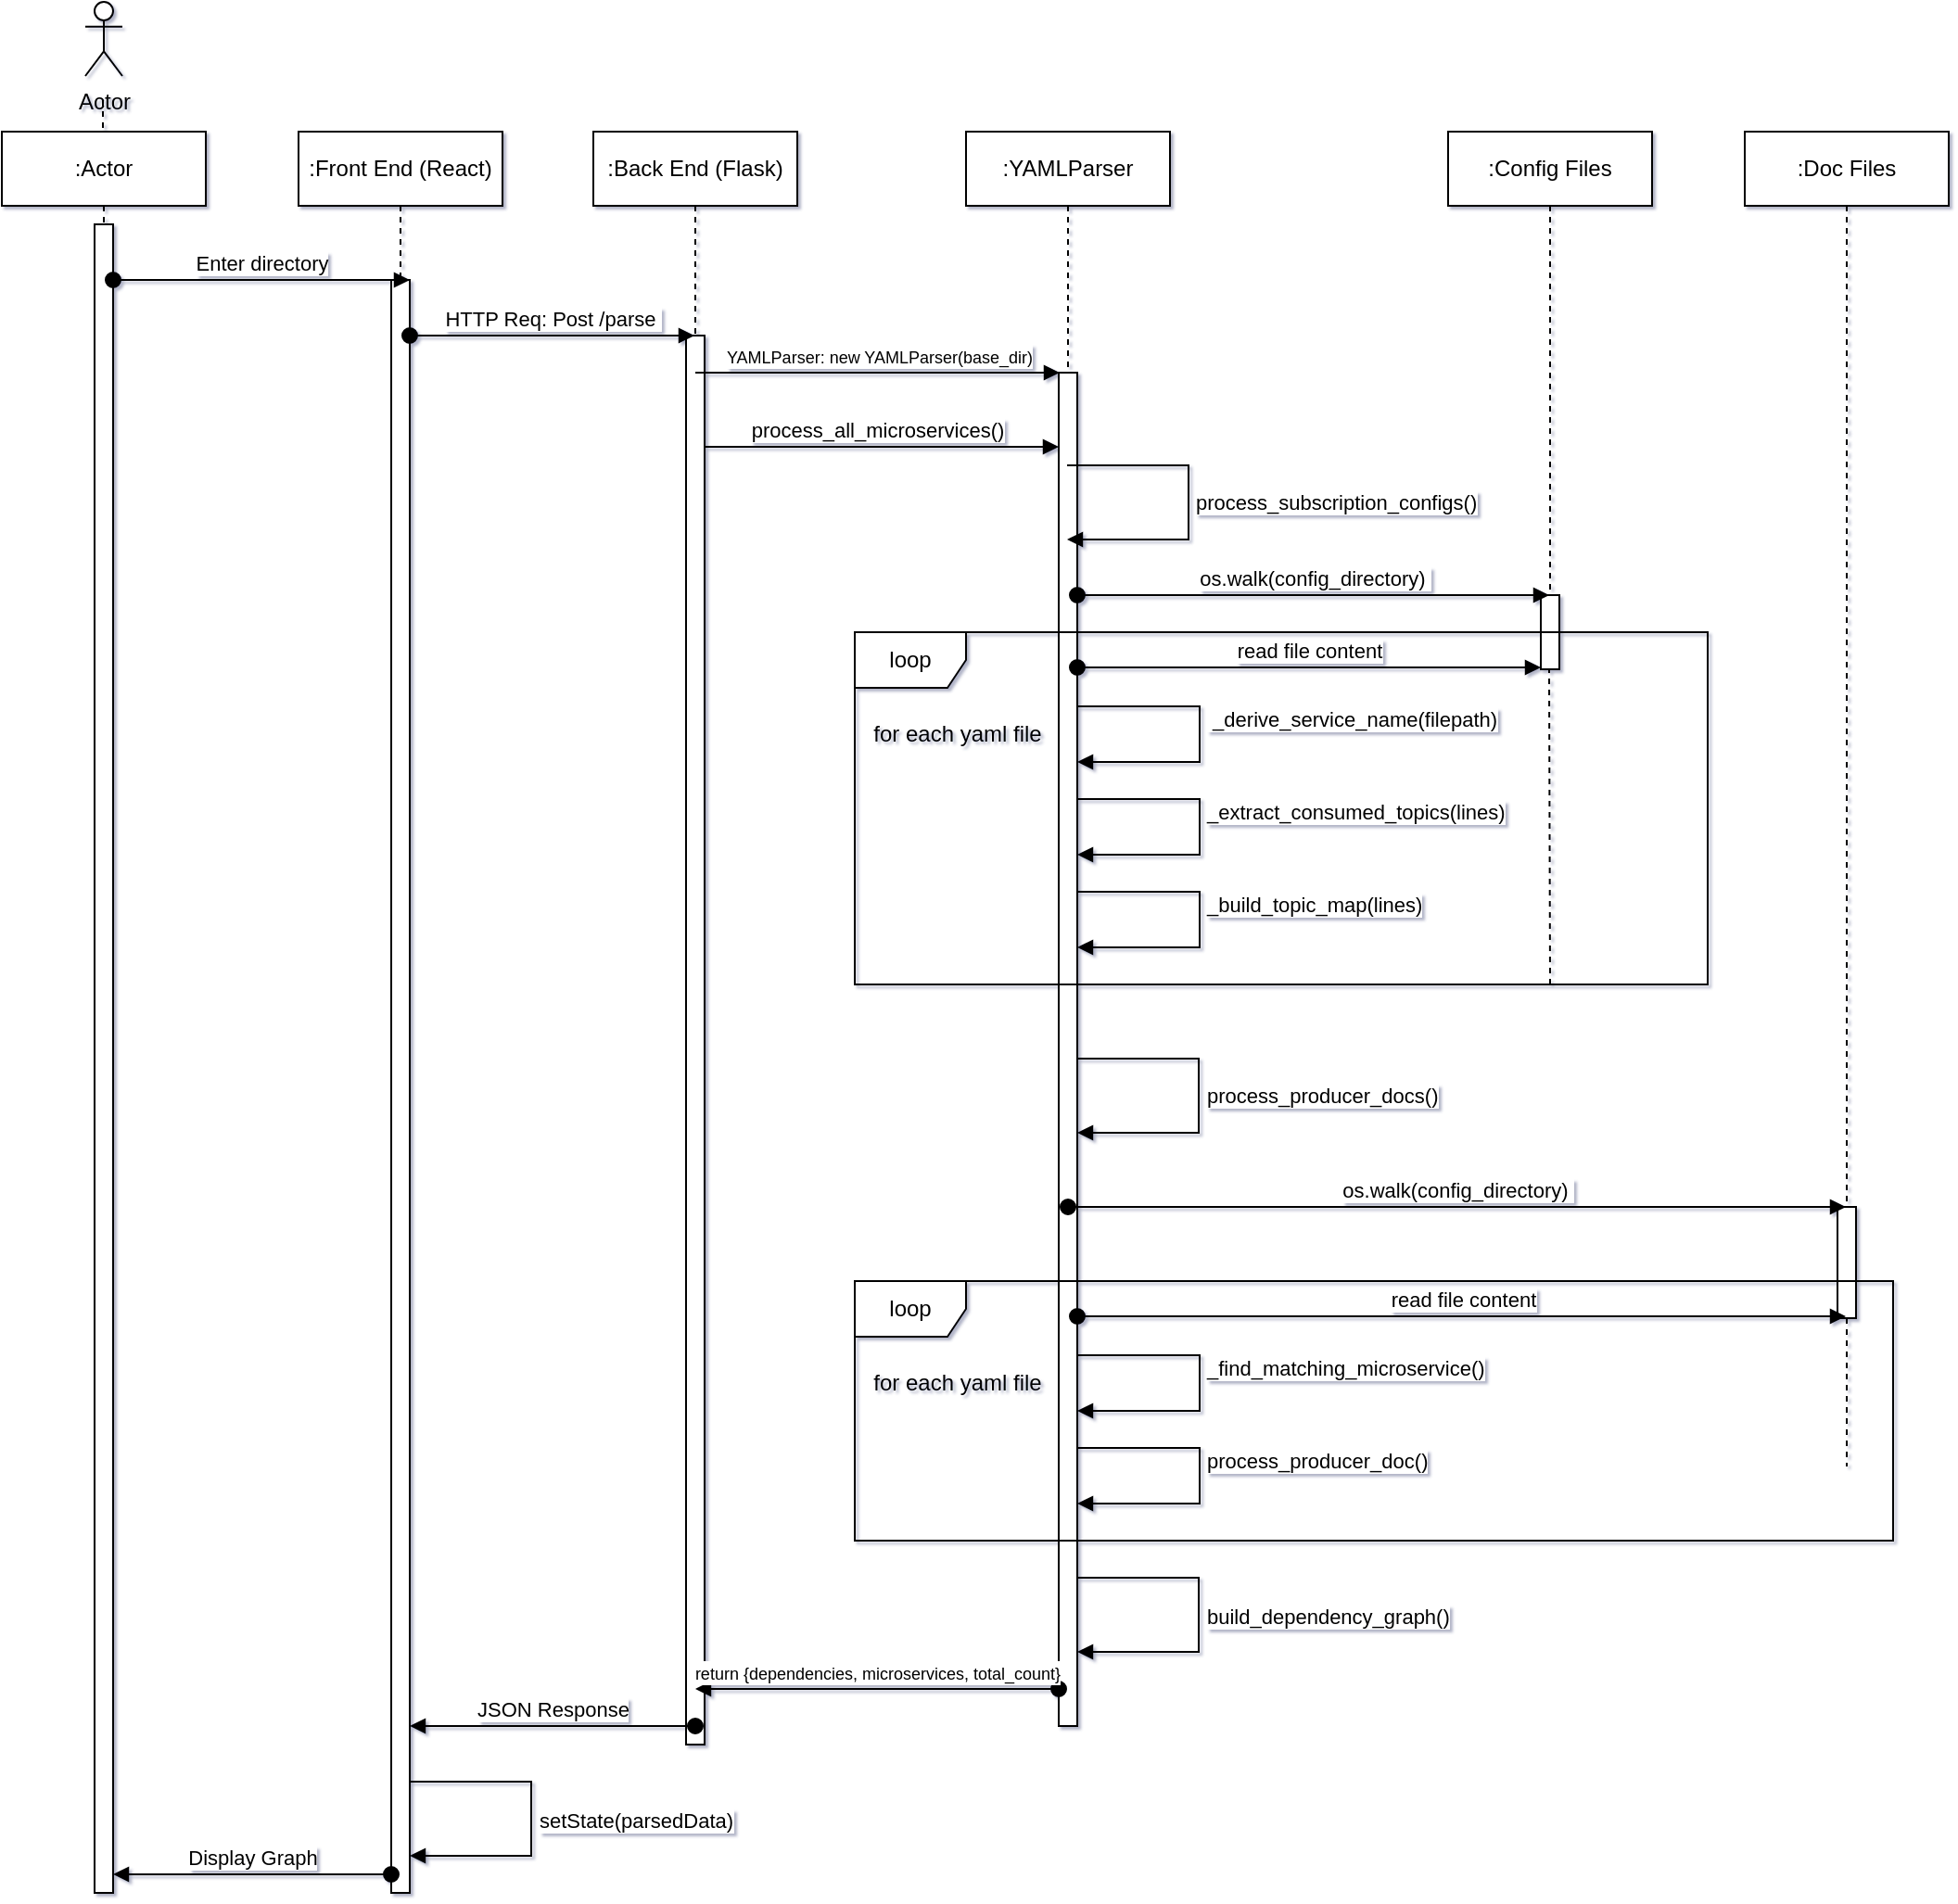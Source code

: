 <mxfile version="28.1.0">
  <diagram name="Sayfa -1" id="Se-Th1L1r2ViK5l1ojqv">
    <mxGraphModel dx="1375" dy="787" grid="1" gridSize="10" guides="1" tooltips="1" connect="1" arrows="1" fold="1" page="1" pageScale="1" pageWidth="827" pageHeight="1169" background="#FFFFFF" math="0" shadow="1">
      <root>
        <mxCell id="0" />
        <mxCell id="1" parent="0" />
        <mxCell id="Xx9EbbV-DhoLECwuih-q-16" value=":Config Files" style="shape=umlLifeline;perimeter=lifelinePerimeter;whiteSpace=wrap;html=1;container=1;dropTarget=0;collapsible=0;recursiveResize=0;outlineConnect=0;portConstraint=eastwest;newEdgeStyle={&quot;curved&quot;:0,&quot;rounded&quot;:0};" vertex="1" parent="1">
          <mxGeometry x="820" y="160" width="110" height="290" as="geometry" />
        </mxCell>
        <mxCell id="Xx9EbbV-DhoLECwuih-q-33" value="" style="html=1;points=[[0,0,0,0,5],[0,1,0,0,-5],[1,0,0,0,5],[1,1,0,0,-5]];perimeter=orthogonalPerimeter;outlineConnect=0;targetShapes=umlLifeline;portConstraint=eastwest;newEdgeStyle={&quot;curved&quot;:0,&quot;rounded&quot;:0};" vertex="1" parent="1">
          <mxGeometry x="870" y="410" width="10" height="40" as="geometry" />
        </mxCell>
        <mxCell id="Xx9EbbV-DhoLECwuih-q-27" value="process_all_microservices()" style="html=1;verticalAlign=bottom;startArrow=oval;startFill=1;endArrow=block;startSize=8;curved=0;rounded=0;" edge="1" parent="1">
          <mxGeometry width="60" relative="1" as="geometry">
            <mxPoint x="414" y="330" as="sourcePoint" />
            <mxPoint x="610" y="330" as="targetPoint" />
          </mxGeometry>
        </mxCell>
        <mxCell id="Xx9EbbV-DhoLECwuih-q-1" value="Actor" style="shape=umlActor;verticalLabelPosition=bottom;verticalAlign=top;html=1;outlineConnect=0;" vertex="1" parent="1">
          <mxGeometry x="85" y="90" width="20" height="40" as="geometry" />
        </mxCell>
        <mxCell id="Xx9EbbV-DhoLECwuih-q-3" value="" style="endArrow=none;dashed=1;html=1;rounded=0;" edge="1" parent="1">
          <mxGeometry width="50" height="50" relative="1" as="geometry">
            <mxPoint x="94.5" y="170" as="sourcePoint" />
            <mxPoint x="94.5" y="140" as="targetPoint" />
          </mxGeometry>
        </mxCell>
        <mxCell id="Xx9EbbV-DhoLECwuih-q-11" value=":Actor" style="shape=umlLifeline;perimeter=lifelinePerimeter;whiteSpace=wrap;html=1;container=1;dropTarget=0;collapsible=0;recursiveResize=0;outlineConnect=0;portConstraint=eastwest;newEdgeStyle={&quot;curved&quot;:0,&quot;rounded&quot;:0};" vertex="1" parent="1">
          <mxGeometry x="40" y="160" width="110" height="290" as="geometry" />
        </mxCell>
        <mxCell id="Xx9EbbV-DhoLECwuih-q-5" value="" style="html=1;points=[[0,0,0,0,5],[0,1,0,0,-5],[1,0,0,0,5],[1,1,0,0,-5]];perimeter=orthogonalPerimeter;outlineConnect=0;targetShapes=umlLifeline;portConstraint=eastwest;newEdgeStyle={&quot;curved&quot;:0,&quot;rounded&quot;:0};" vertex="1" parent="1">
          <mxGeometry x="90" y="210" width="10" height="900" as="geometry" />
        </mxCell>
        <mxCell id="Xx9EbbV-DhoLECwuih-q-12" value=":Front End (React)" style="shape=umlLifeline;perimeter=lifelinePerimeter;whiteSpace=wrap;html=1;container=1;dropTarget=0;collapsible=0;recursiveResize=0;outlineConnect=0;portConstraint=eastwest;newEdgeStyle={&quot;curved&quot;:0,&quot;rounded&quot;:0};" vertex="1" parent="1">
          <mxGeometry x="200" y="160" width="110" height="950" as="geometry" />
        </mxCell>
        <mxCell id="Xx9EbbV-DhoLECwuih-q-25" value="" style="html=1;points=[[0,0,0,0,5],[0,1,0,0,-5],[1,0,0,0,5],[1,1,0,0,-5]];perimeter=orthogonalPerimeter;outlineConnect=0;targetShapes=umlLifeline;portConstraint=eastwest;newEdgeStyle={&quot;curved&quot;:0,&quot;rounded&quot;:0};" vertex="1" parent="Xx9EbbV-DhoLECwuih-q-12">
          <mxGeometry x="50" y="80" width="10" height="870" as="geometry" />
        </mxCell>
        <mxCell id="Xx9EbbV-DhoLECwuih-q-13" value="Enter directory" style="html=1;verticalAlign=bottom;startArrow=oval;startFill=1;endArrow=block;startSize=8;curved=0;rounded=0;" edge="1" parent="1">
          <mxGeometry width="60" relative="1" as="geometry">
            <mxPoint x="100" y="240" as="sourcePoint" />
            <mxPoint x="260" y="240" as="targetPoint" />
          </mxGeometry>
        </mxCell>
        <mxCell id="Xx9EbbV-DhoLECwuih-q-14" value=":Back End (Flask)" style="shape=umlLifeline;perimeter=lifelinePerimeter;whiteSpace=wrap;html=1;container=1;dropTarget=0;collapsible=0;recursiveResize=0;outlineConnect=0;portConstraint=eastwest;newEdgeStyle={&quot;curved&quot;:0,&quot;rounded&quot;:0};" vertex="1" parent="1">
          <mxGeometry x="359" y="160" width="110" height="870" as="geometry" />
        </mxCell>
        <mxCell id="Xx9EbbV-DhoLECwuih-q-26" value="" style="html=1;points=[[0,0,0,0,5],[0,1,0,0,-5],[1,0,0,0,5],[1,1,0,0,-5]];perimeter=orthogonalPerimeter;outlineConnect=0;targetShapes=umlLifeline;portConstraint=eastwest;newEdgeStyle={&quot;curved&quot;:0,&quot;rounded&quot;:0};" vertex="1" parent="Xx9EbbV-DhoLECwuih-q-14">
          <mxGeometry x="50" y="110" width="10" height="760" as="geometry" />
        </mxCell>
        <mxCell id="Xx9EbbV-DhoLECwuih-q-15" value=":YAMLParser" style="shape=umlLifeline;perimeter=lifelinePerimeter;whiteSpace=wrap;html=1;container=1;dropTarget=0;collapsible=0;recursiveResize=0;outlineConnect=0;portConstraint=eastwest;newEdgeStyle={&quot;curved&quot;:0,&quot;rounded&quot;:0};" vertex="1" parent="1">
          <mxGeometry x="560" y="160" width="110" height="860" as="geometry" />
        </mxCell>
        <mxCell id="Xx9EbbV-DhoLECwuih-q-22" value="" style="html=1;points=[[0,0,0,0,5],[0,1,0,0,-5],[1,0,0,0,5],[1,1,0,0,-5]];perimeter=orthogonalPerimeter;outlineConnect=0;targetShapes=umlLifeline;portConstraint=eastwest;newEdgeStyle={&quot;curved&quot;:0,&quot;rounded&quot;:0};" vertex="1" parent="Xx9EbbV-DhoLECwuih-q-15">
          <mxGeometry x="50" y="130" width="10" height="730" as="geometry" />
        </mxCell>
        <mxCell id="Xx9EbbV-DhoLECwuih-q-17" value=":Doc Files" style="shape=umlLifeline;perimeter=lifelinePerimeter;whiteSpace=wrap;html=1;container=1;dropTarget=0;collapsible=0;recursiveResize=0;outlineConnect=0;portConstraint=eastwest;newEdgeStyle={&quot;curved&quot;:0,&quot;rounded&quot;:0};" vertex="1" parent="1">
          <mxGeometry x="980" y="160" width="110" height="720" as="geometry" />
        </mxCell>
        <mxCell id="Xx9EbbV-DhoLECwuih-q-42" value="" style="html=1;points=[[0,0,0,0,5],[0,1,0,0,-5],[1,0,0,0,5],[1,1,0,0,-5]];perimeter=orthogonalPerimeter;outlineConnect=0;targetShapes=umlLifeline;portConstraint=eastwest;newEdgeStyle={&quot;curved&quot;:0,&quot;rounded&quot;:0};" vertex="1" parent="Xx9EbbV-DhoLECwuih-q-17">
          <mxGeometry x="50" y="580" width="10" height="60" as="geometry" />
        </mxCell>
        <mxCell id="Xx9EbbV-DhoLECwuih-q-19" value="HTTP Req: Post /parse&amp;nbsp;" style="html=1;verticalAlign=bottom;startArrow=oval;startFill=1;endArrow=block;startSize=8;curved=0;rounded=0;" edge="1" parent="1" target="Xx9EbbV-DhoLECwuih-q-14">
          <mxGeometry width="60" relative="1" as="geometry">
            <mxPoint x="260" y="270" as="sourcePoint" />
            <mxPoint x="320" y="270" as="targetPoint" />
          </mxGeometry>
        </mxCell>
        <mxCell id="Xx9EbbV-DhoLECwuih-q-23" value="&lt;font style=&quot;font-size: 9px;&quot;&gt;YAMLParser: new YAMLParser(base_dir)&lt;/font&gt;" style="html=1;verticalAlign=bottom;endArrow=block;curved=0;rounded=0;entryX=0;entryY=0;entryDx=0;entryDy=5;" edge="1" parent="1">
          <mxGeometry relative="1" as="geometry">
            <mxPoint x="414" y="290" as="sourcePoint" />
            <mxPoint x="610.5" y="290" as="targetPoint" />
          </mxGeometry>
        </mxCell>
        <mxCell id="Xx9EbbV-DhoLECwuih-q-29" value="process_subscription_configs()" style="html=1;align=left;spacingLeft=2;endArrow=block;rounded=0;edgeStyle=orthogonalEdgeStyle;curved=0;rounded=0;" edge="1" parent="1">
          <mxGeometry relative="1" as="geometry">
            <mxPoint x="614.5" y="340" as="sourcePoint" />
            <Array as="points">
              <mxPoint x="680" y="340" />
              <mxPoint x="680" y="380" />
            </Array>
            <mxPoint x="614.5" y="380" as="targetPoint" />
          </mxGeometry>
        </mxCell>
        <mxCell id="Xx9EbbV-DhoLECwuih-q-31" value="os.walk(config_directory)&amp;nbsp;" style="html=1;verticalAlign=bottom;startArrow=oval;startFill=1;endArrow=block;startSize=8;curved=0;rounded=0;" edge="1" parent="1" target="Xx9EbbV-DhoLECwuih-q-16">
          <mxGeometry width="60" relative="1" as="geometry">
            <mxPoint x="620" y="410" as="sourcePoint" />
            <mxPoint x="680" y="410" as="targetPoint" />
          </mxGeometry>
        </mxCell>
        <mxCell id="Xx9EbbV-DhoLECwuih-q-32" value="loop" style="shape=umlFrame;whiteSpace=wrap;html=1;pointerEvents=0;" vertex="1" parent="1">
          <mxGeometry x="500" y="430" width="460" height="190" as="geometry" />
        </mxCell>
        <mxCell id="Xx9EbbV-DhoLECwuih-q-34" value="&lt;div&gt;for each&amp;nbsp;yaml file&lt;/div&gt;" style="text;html=1;align=center;verticalAlign=middle;resizable=0;points=[];autosize=1;strokeColor=none;fillColor=none;" vertex="1" parent="1">
          <mxGeometry x="500" y="470" width="110" height="30" as="geometry" />
        </mxCell>
        <mxCell id="Xx9EbbV-DhoLECwuih-q-35" value="read file content" style="html=1;verticalAlign=bottom;startArrow=oval;startFill=1;endArrow=block;startSize=8;curved=0;rounded=0;" edge="1" parent="1" target="Xx9EbbV-DhoLECwuih-q-33">
          <mxGeometry width="60" relative="1" as="geometry">
            <mxPoint x="620" y="449" as="sourcePoint" />
            <mxPoint x="680" y="449" as="targetPoint" />
          </mxGeometry>
        </mxCell>
        <mxCell id="Xx9EbbV-DhoLECwuih-q-36" value="&amp;nbsp;_derive_service_name(filepath)" style="html=1;align=left;spacingLeft=2;endArrow=block;rounded=0;edgeStyle=orthogonalEdgeStyle;curved=0;rounded=0;" edge="1" parent="1">
          <mxGeometry x="-0.117" relative="1" as="geometry">
            <mxPoint x="620" y="470" as="sourcePoint" />
            <Array as="points">
              <mxPoint x="686" y="470" />
              <mxPoint x="686" y="500" />
              <mxPoint x="620" y="500" />
            </Array>
            <mxPoint x="620" y="500" as="targetPoint" />
            <mxPoint y="1" as="offset" />
          </mxGeometry>
        </mxCell>
        <mxCell id="Xx9EbbV-DhoLECwuih-q-37" value="_extract_consumed_topics(lines)" style="html=1;align=left;spacingLeft=2;endArrow=block;rounded=0;edgeStyle=orthogonalEdgeStyle;curved=0;rounded=0;" edge="1" parent="1">
          <mxGeometry x="-0.117" relative="1" as="geometry">
            <mxPoint x="620" y="520" as="sourcePoint" />
            <Array as="points">
              <mxPoint x="686" y="520" />
              <mxPoint x="686" y="550" />
              <mxPoint x="620" y="550" />
            </Array>
            <mxPoint x="620" y="550" as="targetPoint" />
            <mxPoint y="1" as="offset" />
          </mxGeometry>
        </mxCell>
        <mxCell id="Xx9EbbV-DhoLECwuih-q-38" value="_build_topic_map(lines)" style="html=1;align=left;spacingLeft=2;endArrow=block;rounded=0;edgeStyle=orthogonalEdgeStyle;curved=0;rounded=0;" edge="1" parent="1">
          <mxGeometry x="-0.117" relative="1" as="geometry">
            <mxPoint x="620" y="570" as="sourcePoint" />
            <Array as="points">
              <mxPoint x="686" y="570" />
              <mxPoint x="686" y="600" />
              <mxPoint x="620" y="600" />
            </Array>
            <mxPoint x="620" y="600" as="targetPoint" />
            <mxPoint y="1" as="offset" />
          </mxGeometry>
        </mxCell>
        <mxCell id="Xx9EbbV-DhoLECwuih-q-39" value="" style="endArrow=none;dashed=1;html=1;rounded=0;" edge="1" parent="1">
          <mxGeometry width="50" height="50" relative="1" as="geometry">
            <mxPoint x="875" y="620" as="sourcePoint" />
            <mxPoint x="874.5" y="450" as="targetPoint" />
          </mxGeometry>
        </mxCell>
        <mxCell id="Xx9EbbV-DhoLECwuih-q-40" value="process_producer_docs()" style="html=1;align=left;spacingLeft=2;endArrow=block;rounded=0;edgeStyle=orthogonalEdgeStyle;curved=0;rounded=0;" edge="1" parent="1">
          <mxGeometry relative="1" as="geometry">
            <mxPoint x="620" y="660" as="sourcePoint" />
            <Array as="points">
              <mxPoint x="685.5" y="660" />
              <mxPoint x="685.5" y="700" />
            </Array>
            <mxPoint x="620" y="700" as="targetPoint" />
          </mxGeometry>
        </mxCell>
        <mxCell id="Xx9EbbV-DhoLECwuih-q-41" value="os.walk(config_directory)&amp;nbsp;" style="html=1;verticalAlign=bottom;startArrow=oval;startFill=1;endArrow=block;startSize=8;curved=0;rounded=0;" edge="1" parent="1" target="Xx9EbbV-DhoLECwuih-q-17">
          <mxGeometry width="60" relative="1" as="geometry">
            <mxPoint x="615" y="740" as="sourcePoint" />
            <mxPoint x="870" y="740" as="targetPoint" />
          </mxGeometry>
        </mxCell>
        <mxCell id="Xx9EbbV-DhoLECwuih-q-43" value="loop" style="shape=umlFrame;whiteSpace=wrap;html=1;pointerEvents=0;" vertex="1" parent="1">
          <mxGeometry x="500" y="780" width="560" height="140" as="geometry" />
        </mxCell>
        <mxCell id="Xx9EbbV-DhoLECwuih-q-44" value="&lt;div&gt;for each&amp;nbsp;yaml file&lt;/div&gt;" style="text;html=1;align=center;verticalAlign=middle;resizable=0;points=[];autosize=1;strokeColor=none;fillColor=none;" vertex="1" parent="1">
          <mxGeometry x="500" y="820" width="110" height="30" as="geometry" />
        </mxCell>
        <mxCell id="Xx9EbbV-DhoLECwuih-q-45" value="read file content" style="html=1;verticalAlign=bottom;startArrow=oval;startFill=1;endArrow=block;startSize=8;curved=0;rounded=0;" edge="1" parent="1" target="Xx9EbbV-DhoLECwuih-q-17">
          <mxGeometry width="60" relative="1" as="geometry">
            <mxPoint x="620" y="799" as="sourcePoint" />
            <mxPoint x="870" y="799" as="targetPoint" />
          </mxGeometry>
        </mxCell>
        <mxCell id="Xx9EbbV-DhoLECwuih-q-46" value="_find_matching_microservice()" style="html=1;align=left;spacingLeft=2;endArrow=block;rounded=0;edgeStyle=orthogonalEdgeStyle;curved=0;rounded=0;" edge="1" parent="1">
          <mxGeometry x="-0.117" relative="1" as="geometry">
            <mxPoint x="620" y="820" as="sourcePoint" />
            <Array as="points">
              <mxPoint x="686" y="820" />
              <mxPoint x="686" y="850" />
              <mxPoint x="620" y="850" />
            </Array>
            <mxPoint x="620" y="850" as="targetPoint" />
            <mxPoint y="1" as="offset" />
          </mxGeometry>
        </mxCell>
        <mxCell id="Xx9EbbV-DhoLECwuih-q-47" value="process_producer_doc()" style="html=1;align=left;spacingLeft=2;endArrow=block;rounded=0;edgeStyle=orthogonalEdgeStyle;curved=0;rounded=0;" edge="1" parent="1">
          <mxGeometry x="-0.117" relative="1" as="geometry">
            <mxPoint x="620" y="870" as="sourcePoint" />
            <Array as="points">
              <mxPoint x="686" y="870" />
              <mxPoint x="686" y="900" />
              <mxPoint x="620" y="900" />
            </Array>
            <mxPoint x="620" y="900" as="targetPoint" />
            <mxPoint y="1" as="offset" />
          </mxGeometry>
        </mxCell>
        <mxCell id="Xx9EbbV-DhoLECwuih-q-50" value="build_dependency_graph()" style="html=1;align=left;spacingLeft=2;endArrow=block;rounded=0;edgeStyle=orthogonalEdgeStyle;curved=0;rounded=0;" edge="1" parent="1">
          <mxGeometry x="0.006" relative="1" as="geometry">
            <mxPoint x="620" y="940" as="sourcePoint" />
            <Array as="points">
              <mxPoint x="685.5" y="940" />
              <mxPoint x="685.5" y="980" />
            </Array>
            <mxPoint x="620" y="980" as="targetPoint" />
            <mxPoint as="offset" />
          </mxGeometry>
        </mxCell>
        <mxCell id="Xx9EbbV-DhoLECwuih-q-52" value="&lt;font style=&quot;font-size: 9px;&quot;&gt;return {dependencies, microservices, total_count}&lt;/font&gt;" style="html=1;verticalAlign=bottom;startArrow=oval;startFill=1;endArrow=block;startSize=8;curved=0;rounded=0;" edge="1" parent="1" target="Xx9EbbV-DhoLECwuih-q-14">
          <mxGeometry width="60" relative="1" as="geometry">
            <mxPoint x="610" y="1000" as="sourcePoint" />
            <mxPoint x="545.5" y="1000" as="targetPoint" />
          </mxGeometry>
        </mxCell>
        <mxCell id="Xx9EbbV-DhoLECwuih-q-53" value="JSON Response" style="html=1;verticalAlign=bottom;startArrow=oval;startFill=1;endArrow=block;startSize=8;curved=0;rounded=0;" edge="1" parent="1">
          <mxGeometry width="60" relative="1" as="geometry">
            <mxPoint x="414" y="1020" as="sourcePoint" />
            <mxPoint x="260" y="1020" as="targetPoint" />
          </mxGeometry>
        </mxCell>
        <mxCell id="Xx9EbbV-DhoLECwuih-q-54" value="setState(parsedData)" style="html=1;align=left;spacingLeft=2;endArrow=block;rounded=0;edgeStyle=orthogonalEdgeStyle;curved=0;rounded=0;" edge="1" parent="1">
          <mxGeometry x="0.006" relative="1" as="geometry">
            <mxPoint x="260" y="1050" as="sourcePoint" />
            <Array as="points">
              <mxPoint x="325.5" y="1050" />
              <mxPoint x="325.5" y="1090" />
            </Array>
            <mxPoint x="260" y="1090" as="targetPoint" />
            <mxPoint as="offset" />
          </mxGeometry>
        </mxCell>
        <mxCell id="Xx9EbbV-DhoLECwuih-q-55" value="Display Graph" style="html=1;verticalAlign=bottom;startArrow=oval;startFill=1;endArrow=block;startSize=8;curved=0;rounded=0;" edge="1" parent="1" source="Xx9EbbV-DhoLECwuih-q-25">
          <mxGeometry width="60" relative="1" as="geometry">
            <mxPoint x="244" y="1099" as="sourcePoint" />
            <mxPoint x="100" y="1100" as="targetPoint" />
          </mxGeometry>
        </mxCell>
      </root>
    </mxGraphModel>
  </diagram>
</mxfile>
